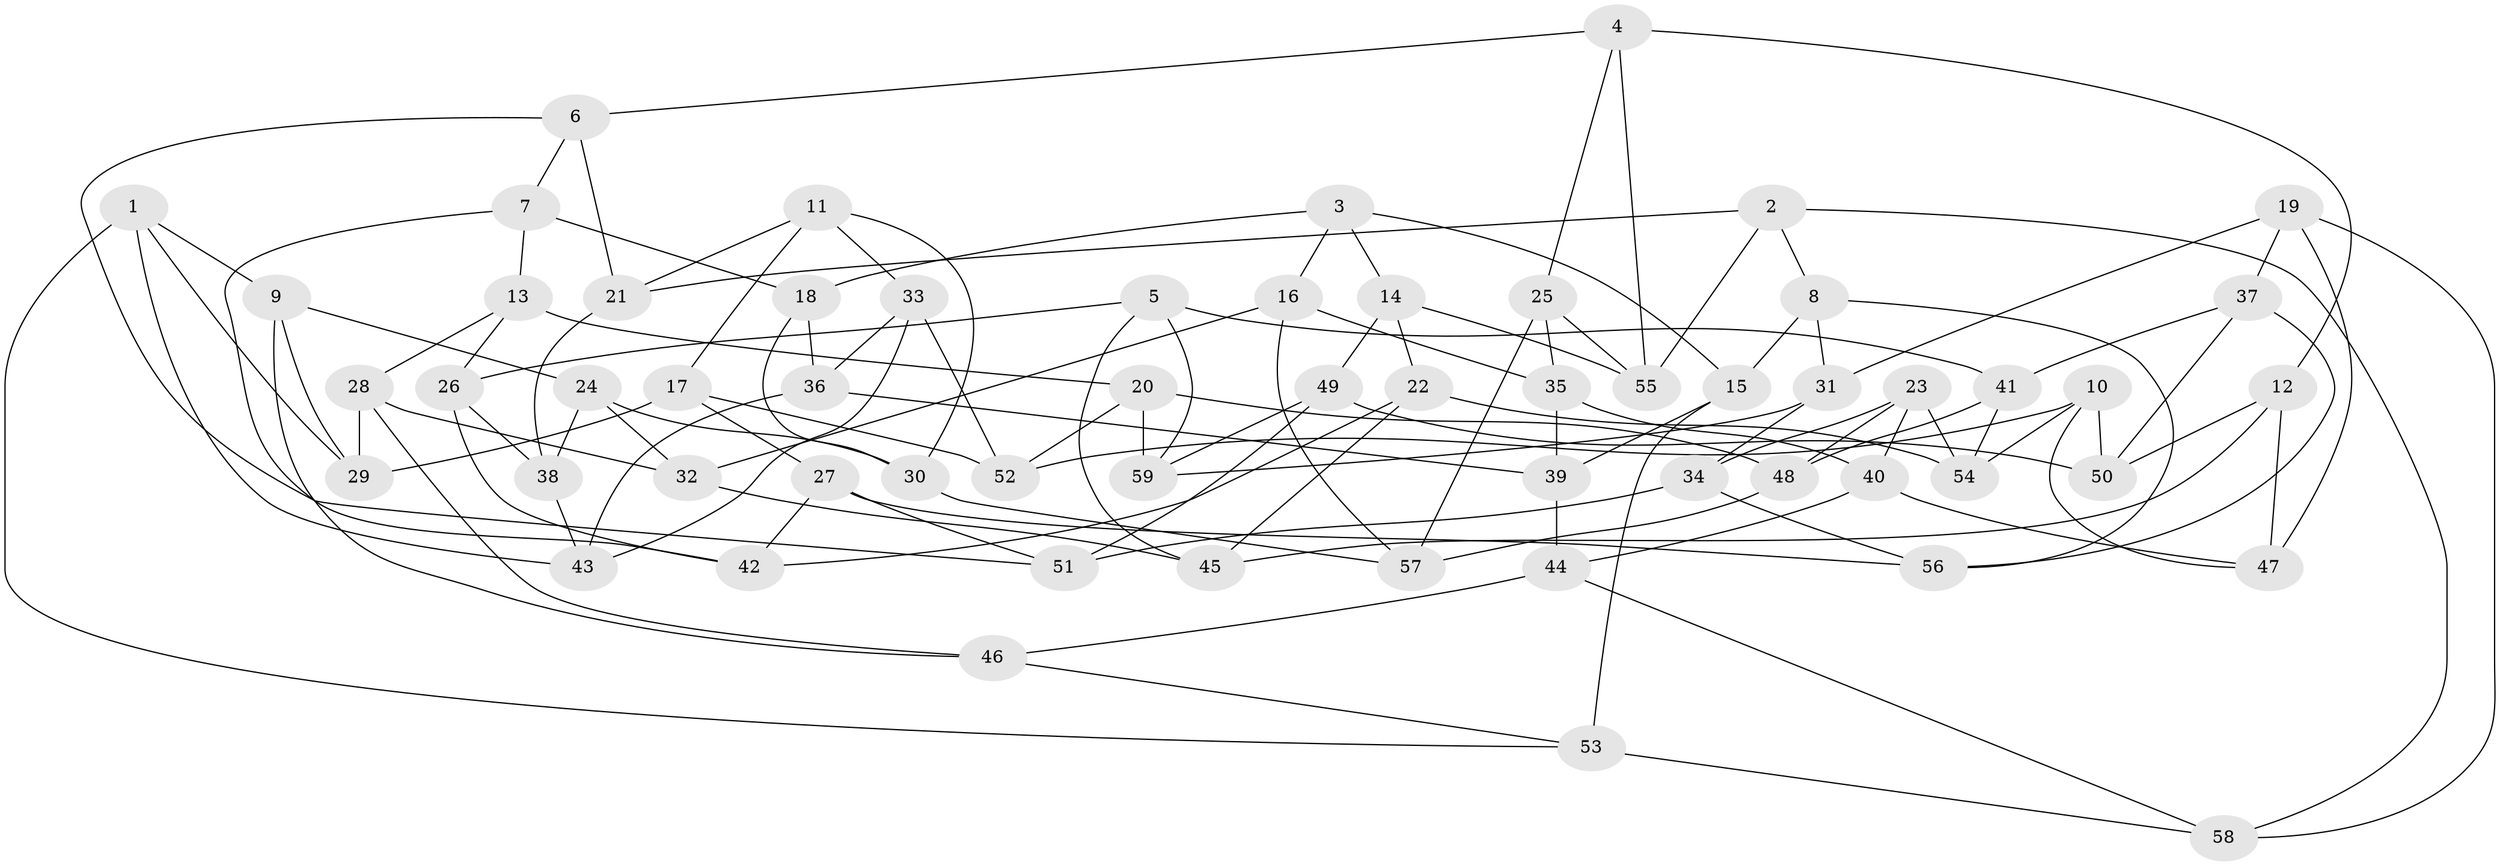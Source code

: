 // coarse degree distribution, {4: 0.6756756756756757, 8: 0.08108108108108109, 10: 0.02702702702702703, 9: 0.05405405405405406, 3: 0.16216216216216217}
// Generated by graph-tools (version 1.1) at 2025/53/03/04/25 22:53:50]
// undirected, 59 vertices, 118 edges
graph export_dot {
  node [color=gray90,style=filled];
  1;
  2;
  3;
  4;
  5;
  6;
  7;
  8;
  9;
  10;
  11;
  12;
  13;
  14;
  15;
  16;
  17;
  18;
  19;
  20;
  21;
  22;
  23;
  24;
  25;
  26;
  27;
  28;
  29;
  30;
  31;
  32;
  33;
  34;
  35;
  36;
  37;
  38;
  39;
  40;
  41;
  42;
  43;
  44;
  45;
  46;
  47;
  48;
  49;
  50;
  51;
  52;
  53;
  54;
  55;
  56;
  57;
  58;
  59;
  1 -- 43;
  1 -- 9;
  1 -- 53;
  1 -- 29;
  2 -- 58;
  2 -- 21;
  2 -- 8;
  2 -- 55;
  3 -- 15;
  3 -- 14;
  3 -- 18;
  3 -- 16;
  4 -- 55;
  4 -- 25;
  4 -- 12;
  4 -- 6;
  5 -- 59;
  5 -- 45;
  5 -- 26;
  5 -- 41;
  6 -- 7;
  6 -- 21;
  6 -- 51;
  7 -- 42;
  7 -- 13;
  7 -- 18;
  8 -- 15;
  8 -- 31;
  8 -- 56;
  9 -- 46;
  9 -- 29;
  9 -- 24;
  10 -- 54;
  10 -- 50;
  10 -- 52;
  10 -- 47;
  11 -- 33;
  11 -- 21;
  11 -- 30;
  11 -- 17;
  12 -- 47;
  12 -- 50;
  12 -- 45;
  13 -- 20;
  13 -- 28;
  13 -- 26;
  14 -- 22;
  14 -- 49;
  14 -- 55;
  15 -- 39;
  15 -- 53;
  16 -- 35;
  16 -- 32;
  16 -- 57;
  17 -- 52;
  17 -- 29;
  17 -- 27;
  18 -- 30;
  18 -- 36;
  19 -- 47;
  19 -- 37;
  19 -- 58;
  19 -- 31;
  20 -- 59;
  20 -- 48;
  20 -- 52;
  21 -- 38;
  22 -- 45;
  22 -- 54;
  22 -- 42;
  23 -- 40;
  23 -- 48;
  23 -- 54;
  23 -- 34;
  24 -- 38;
  24 -- 30;
  24 -- 32;
  25 -- 57;
  25 -- 55;
  25 -- 35;
  26 -- 42;
  26 -- 38;
  27 -- 51;
  27 -- 42;
  27 -- 56;
  28 -- 46;
  28 -- 29;
  28 -- 32;
  30 -- 57;
  31 -- 34;
  31 -- 59;
  32 -- 45;
  33 -- 52;
  33 -- 36;
  33 -- 43;
  34 -- 56;
  34 -- 51;
  35 -- 39;
  35 -- 40;
  36 -- 43;
  36 -- 39;
  37 -- 50;
  37 -- 41;
  37 -- 56;
  38 -- 43;
  39 -- 44;
  40 -- 44;
  40 -- 47;
  41 -- 54;
  41 -- 48;
  44 -- 58;
  44 -- 46;
  46 -- 53;
  48 -- 57;
  49 -- 51;
  49 -- 50;
  49 -- 59;
  53 -- 58;
}
